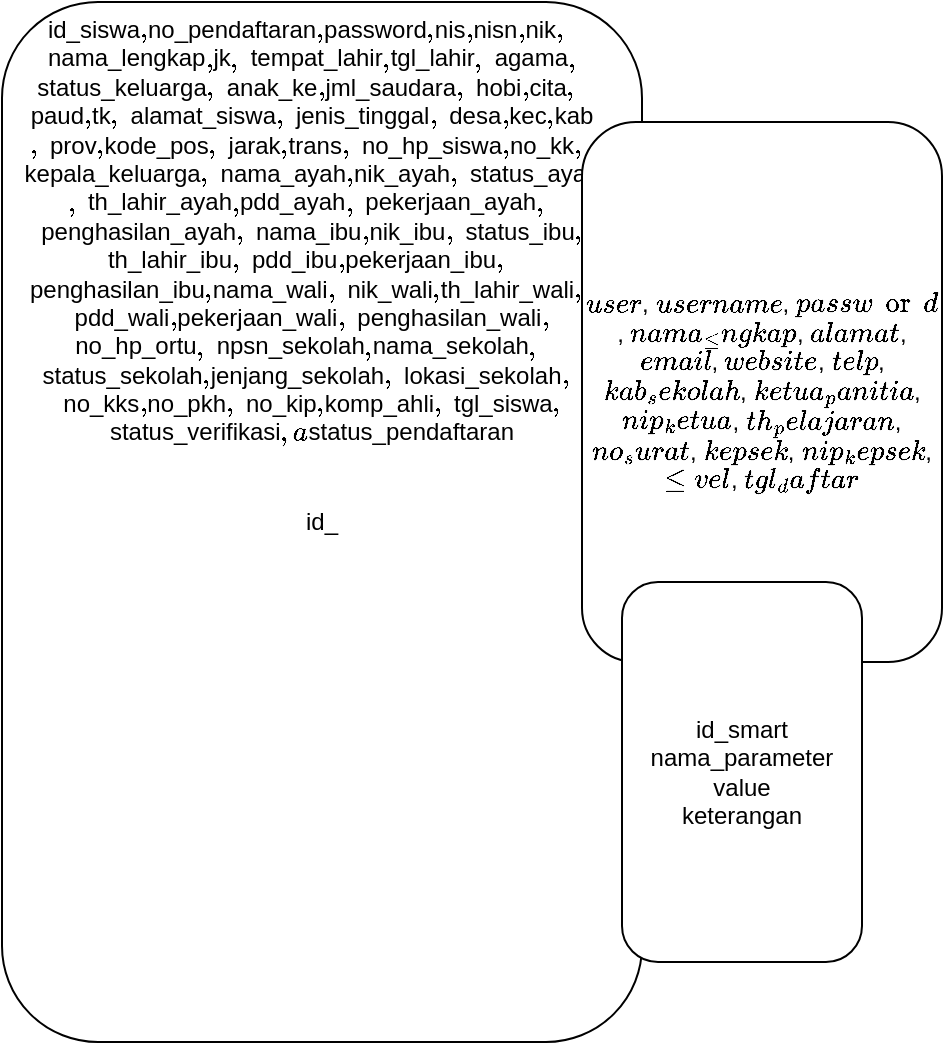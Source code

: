 <mxfile version="21.1.2" type="device" pages="2">
  <diagram name="UNF" id="EXdgNZL__ZQF4CbEVaxG">
    <mxGraphModel dx="941" dy="692" grid="1" gridSize="10" guides="1" tooltips="1" connect="1" arrows="1" fold="1" page="1" pageScale="1" pageWidth="850" pageHeight="1100" math="0" shadow="0">
      <root>
        <mxCell id="0" />
        <mxCell id="1" parent="0" />
        <mxCell id="q6C2PxlkfxcLR3eqs4WW-9" value="id_" style="rounded=1;whiteSpace=wrap;html=1;" parent="1" vertex="1">
          <mxGeometry x="190" y="70" width="320" height="520" as="geometry" />
        </mxCell>
        <mxCell id="q6C2PxlkfxcLR3eqs4WW-11" value="id_siswa`,`no_pendaftaran`&#xa;,`password`,`nis`,&#xa;`nisn`, `nik`,&#xa; `nama_lengkap`, `jk`, &#xa;`tempat_lahir`, `tgl_lahir`,&#xa; `agama`, `status_keluarga`, &#xa;`anak_ke`, `jml_saudara`, &#xa;`hobi`, `cita`, &#xa;`paud`, `tk`,&#xa; `alamat_siswa`, &#xa;`jenis_tinggal`, &#xa;`desa`, `kec`, `kab`,&#xa; `prov`, `kode_pos`, &#xa;`jarak`, `trans`, &#xa;`no_hp_siswa`, `no_kk`,&#xa; `kepala_keluarga`, &#xa;`nama_ayah`, `nik_ayah`,&#xa; `status_ayah`, &#xa;`th_lahir_ayah`, `pdd_ayah`,&#xa; `pekerjaan_ayah`,&#xa; `penghasilan_ayah`, &#xa;`nama_ibu`, `nik_ibu`, &#xa;`status_ibu`, `th_lahir_ibu`,&#xa; `pdd_ibu`, `pekerjaan_ibu`, &#xa;`penghasilan_ibu`, `nama_wali`,&#xa; `nik_wali`, `th_lahir_wali`,&#xa; `pdd_wali`, `pekerjaan_wali`, &#xa;`penghasilan_wali`, `no_hp_ortu`, &#xa;`npsn_sekolah`, `nama_sekolah`,&#xa; `status_sekolah`, `jenjang_sekolah`,&#xa; `lokasi_sekolah`,&#xa; `no_kks`, `no_pkh`,&#xa; `no_kip`, `komp_ahli`, &#xa;`tgl_siswa`, `status_verifikasi`,&#xa;a `status_pendaftaran" style="text;whiteSpace=wrap;html=1;align=center;" parent="1" vertex="1">
          <mxGeometry x="200" y="70" width="290" height="520" as="geometry" />
        </mxCell>
        <mxCell id="q6C2PxlkfxcLR3eqs4WW-12" value="`id_user`, `username`, `password`, `nama_lengkap`, `alamat`, `email`, `website`, `telp`, `kab_sekolah`, `ketua_panitia`, `nip_ketua`, `th_pelajaran`, `no_surat`, `kepsek`, `nip_kepsek`, `level`, `tgl_daftar`" style="rounded=1;whiteSpace=wrap;html=1;" parent="1" vertex="1">
          <mxGeometry x="480" y="130" width="180" height="270" as="geometry" />
        </mxCell>
        <mxCell id="q6C2PxlkfxcLR3eqs4WW-13" value="id_smart&lt;br&gt;nama_parameter&lt;br&gt;value&lt;br&gt;keterangan&lt;br&gt;" style="rounded=1;whiteSpace=wrap;html=1;" parent="1" vertex="1">
          <mxGeometry x="500" y="360" width="120" height="190" as="geometry" />
        </mxCell>
      </root>
    </mxGraphModel>
  </diagram>
  <diagram id="P04jMKJIJUmQEIFAWgmd" name="1NF">
    <mxGraphModel dx="1957" dy="1914" grid="1" gridSize="10" guides="1" tooltips="1" connect="1" arrows="1" fold="1" page="1" pageScale="1" pageWidth="850" pageHeight="1100" math="0" shadow="0">
      <root>
        <mxCell id="0" />
        <mxCell id="1" parent="0" />
        <mxCell id="G0jPaiVNC_Kk1-TMgvqG-5" style="edgeStyle=orthogonalEdgeStyle;rounded=0;orthogonalLoop=1;jettySize=auto;html=1;entryX=1;entryY=0.5;entryDx=0;entryDy=0;" edge="1" parent="1" source="LeXxGgaaJ81ok_0MWU6p-2" target="cxMkJyXWuvzoAk_hfJsl-1">
          <mxGeometry relative="1" as="geometry" />
        </mxCell>
        <mxCell id="LeXxGgaaJ81ok_0MWU6p-2" value="&lt;p style=&quot;margin:0px;margin-top:4px;text-align:center;text-decoration:underline;&quot;&gt;&lt;b&gt;Siswa&lt;/b&gt;&lt;/p&gt;&lt;hr&gt;&lt;p style=&quot;margin:0px;margin-left:8px;&quot;&gt;id_siswa`,&lt;br&gt;`no_pendaftaran`&lt;br style=&quot;border-color: var(--border-color); text-align: center;&quot;&gt;&lt;span style=&quot;text-align: center;&quot;&gt;,`password`,`nis`,&lt;/span&gt;&lt;br style=&quot;border-color: var(--border-color); text-align: center;&quot;&gt;&lt;span style=&quot;text-align: center;&quot;&gt;`nisn`, `nik`,&lt;/span&gt;&lt;br style=&quot;border-color: var(--border-color); text-align: center;&quot;&gt;&lt;span style=&quot;text-align: center;&quot;&gt;&amp;nbsp;`nama_lengkap`,&amp;nbsp;&lt;/span&gt;&lt;span style=&quot;text-align: center; background-color: initial;&quot;&gt;`jk`,&amp;nbsp;&lt;/span&gt;&lt;/p&gt;&lt;p style=&quot;margin:0px;margin-left:8px;&quot;&gt;&lt;span style=&quot;text-align: center;&quot;&gt;`tempat_lahir`, `tgl_lahir`,&lt;/span&gt;&lt;br style=&quot;border-color: var(--border-color); text-align: center;&quot;&gt;&lt;span style=&quot;text-align: center;&quot;&gt;&amp;nbsp;`agama`, `status_keluarga`,&amp;nbsp;&lt;/span&gt;&lt;br style=&quot;border-color: var(--border-color); text-align: center;&quot;&gt;&lt;span style=&quot;text-align: center;&quot;&gt;`anak_ke`, `jml_saudara`,&amp;nbsp;&lt;/span&gt;&lt;br style=&quot;border-color: var(--border-color); text-align: center;&quot;&gt;&lt;span style=&quot;text-align: center;&quot;&gt;`hobi`, `cita`,&amp;nbsp;&lt;/span&gt;&lt;br style=&quot;border-color: var(--border-color); text-align: center;&quot;&gt;&lt;span style=&quot;text-align: center;&quot;&gt;`paud`, `tk`,&lt;/span&gt;&lt;br&gt;&lt;/p&gt;" style="verticalAlign=top;align=left;overflow=fill;fontSize=12;fontFamily=Helvetica;html=1;whiteSpace=wrap;" parent="1" vertex="1">
          <mxGeometry x="110" y="70" width="160" height="190" as="geometry" />
        </mxCell>
        <mxCell id="G0jPaiVNC_Kk1-TMgvqG-2" style="edgeStyle=orthogonalEdgeStyle;rounded=0;orthogonalLoop=1;jettySize=auto;html=1;entryX=1.047;entryY=0.579;entryDx=0;entryDy=0;entryPerimeter=0;" edge="1" parent="1" source="MRNtDIEsQFSsg2jeH4SE-1" target="LeXxGgaaJ81ok_0MWU6p-2">
          <mxGeometry relative="1" as="geometry" />
        </mxCell>
        <mxCell id="MRNtDIEsQFSsg2jeH4SE-1" value="&lt;p style=&quot;margin:0px;margin-top:4px;text-align:center;text-decoration:underline;&quot;&gt;&lt;b&gt;Wali Siswa&lt;/b&gt;&lt;/p&gt;&lt;hr&gt;&lt;p style=&quot;margin:0px;margin-left:8px;&quot;&gt;`kepala_keluarga`,&amp;nbsp;&lt;br style=&quot;border-color: var(--border-color); text-align: center;&quot;&gt;&lt;span style=&quot;text-align: center;&quot;&gt;`nama_ayah`, `nik_ayah`,&lt;/span&gt;&lt;br style=&quot;border-color: var(--border-color); text-align: center;&quot;&gt;&lt;span style=&quot;text-align: center;&quot;&gt;&amp;nbsp;`status_ayah`,&amp;nbsp;&lt;/span&gt;&lt;br style=&quot;border-color: var(--border-color); text-align: center;&quot;&gt;&lt;span style=&quot;text-align: center;&quot;&gt;`th_lahir_ayah`, `pdd_ayah`,&lt;/span&gt;&lt;br style=&quot;border-color: var(--border-color); text-align: center;&quot;&gt;&lt;span style=&quot;text-align: center;&quot;&gt;&amp;nbsp;`pekerjaan_ayah`,&lt;/span&gt;&lt;br style=&quot;border-color: var(--border-color); text-align: center;&quot;&gt;&lt;span style=&quot;text-align: center;&quot;&gt;&amp;nbsp;`penghasilan_ayah`,&amp;nbsp;&lt;/span&gt;&lt;br style=&quot;border-color: var(--border-color); text-align: center;&quot;&gt;&lt;span style=&quot;text-align: center;&quot;&gt;`nama_ibu`, `nik_ibu`,&amp;nbsp;&lt;/span&gt;&lt;br style=&quot;border-color: var(--border-color); text-align: center;&quot;&gt;&lt;span style=&quot;text-align: center;&quot;&gt;`status_ibu`, `th_lahir_ibu`,&lt;/span&gt;&lt;br style=&quot;border-color: var(--border-color); text-align: center;&quot;&gt;&lt;span style=&quot;text-align: center;&quot;&gt;&amp;nbsp;`pdd_ibu`, `pekerjaan_ibu`,&amp;nbsp;&lt;/span&gt;&lt;br style=&quot;border-color: var(--border-color); text-align: center;&quot;&gt;&lt;span style=&quot;text-align: center;&quot;&gt;`penghasilan_ibu`, `nama_wali`,&lt;/span&gt;&lt;br style=&quot;border-color: var(--border-color); text-align: center;&quot;&gt;&lt;span style=&quot;text-align: center;&quot;&gt;&amp;nbsp;`nik_wali`, `th_lahir_wali`,&lt;/span&gt;&lt;br style=&quot;border-color: var(--border-color); text-align: center;&quot;&gt;&lt;span style=&quot;text-align: center;&quot;&gt;&amp;nbsp;`pdd_wali`, `pekerjaan_wali`,&amp;nbsp;&lt;/span&gt;&lt;br&gt;&lt;/p&gt;" style="verticalAlign=top;align=left;overflow=fill;fontSize=12;fontFamily=Helvetica;html=1;whiteSpace=wrap;" parent="1" vertex="1">
          <mxGeometry x="370" y="240" width="160" height="240" as="geometry" />
        </mxCell>
        <mxCell id="cxMkJyXWuvzoAk_hfJsl-1" value="&lt;p style=&quot;margin:0px;margin-top:4px;text-align:center;text-decoration:underline;&quot;&gt;&lt;b&gt;Panitia&lt;/b&gt;&lt;/p&gt;&lt;hr&gt;&lt;p style=&quot;margin:0px;margin-left:8px;&quot;&gt;`id_user`, `username`, `password`, `nama_lengkap`, `alamat`, `email`, `website`, `telp`, `kab_sekolah`, `ketua_panitia`, `nip_ketua`, `th_pelajaran`, `no_surat`, `kepsek`, `nip_kepsek`, `level`, `tgl_daftar`&lt;br&gt;&lt;/p&gt;" style="verticalAlign=top;align=left;overflow=fill;fontSize=12;fontFamily=Helvetica;html=1;whiteSpace=wrap;" parent="1" vertex="1">
          <mxGeometry x="-120" y="70" width="160" height="190" as="geometry" />
        </mxCell>
        <mxCell id="G0jPaiVNC_Kk1-TMgvqG-3" style="edgeStyle=orthogonalEdgeStyle;rounded=0;orthogonalLoop=1;jettySize=auto;html=1;" edge="1" parent="1" source="rGAPPFlHvlFykrJGB_a3-1" target="LeXxGgaaJ81ok_0MWU6p-2">
          <mxGeometry relative="1" as="geometry" />
        </mxCell>
        <mxCell id="rGAPPFlHvlFykrJGB_a3-1" value="&lt;p style=&quot;margin:0px;margin-top:4px;text-align:center;text-decoration:underline;&quot;&gt;&lt;b&gt;Sekolah&lt;/b&gt;&lt;/p&gt;&lt;hr&gt;`npsn_sekolah`, `nama_sekolah`,&lt;br style=&quot;border-color: var(--border-color); text-align: center;&quot;&gt;&lt;span style=&quot;text-align: center;&quot;&gt;&amp;nbsp;`status_sekolah`, `jenjang_sekolah`,&lt;/span&gt;&lt;br style=&quot;border-color: var(--border-color); text-align: center;&quot;&gt;&lt;span style=&quot;text-align: center;&quot;&gt;&amp;nbsp;`lokasi_sekolah`,&lt;/span&gt;&lt;br style=&quot;border-color: var(--border-color); text-align: center;&quot;&gt;&lt;span style=&quot;text-align: center;&quot;&gt;&amp;nbsp;`no_kks`, `no_pkh`,&lt;/span&gt;&lt;br style=&quot;border-color: var(--border-color); text-align: center;&quot;&gt;&lt;span style=&quot;text-align: center;&quot;&gt;&amp;nbsp;`no_kip`, `komp_ahli`,&amp;nbsp;&lt;/span&gt;&lt;br style=&quot;border-color: var(--border-color); text-align: center;&quot;&gt;&lt;span style=&quot;text-align: center;&quot;&gt;`tgl_siswa`, `status_verifikasi`,&lt;/span&gt;&lt;br style=&quot;border-color: var(--border-color); text-align: center;&quot;&gt;&lt;span style=&quot;text-align: center;&quot;&gt;a `status_pendaftaran&#39;&lt;br&gt;rata_nilai,&lt;br&gt;&lt;/span&gt;&lt;p style=&quot;margin:0px;margin-left:8px;&quot;&gt;&lt;span style=&quot;text-align: center;&quot;&gt;,&amp;nbsp;&lt;/span&gt;&lt;br&gt;&lt;/p&gt;" style="verticalAlign=top;align=left;overflow=fill;fontSize=12;fontFamily=Helvetica;html=1;whiteSpace=wrap;" parent="1" vertex="1">
          <mxGeometry x="110" y="330" width="160" height="200" as="geometry" />
        </mxCell>
        <mxCell id="G0jPaiVNC_Kk1-TMgvqG-4" style="edgeStyle=orthogonalEdgeStyle;rounded=0;orthogonalLoop=1;jettySize=auto;html=1;" edge="1" parent="1" source="_VhAa-NkqI_s2_ADVt_v-1" target="LeXxGgaaJ81ok_0MWU6p-2">
          <mxGeometry relative="1" as="geometry" />
        </mxCell>
        <mxCell id="_VhAa-NkqI_s2_ADVt_v-1" value="&lt;p style=&quot;margin:0px;margin-top:4px;text-align:center;text-decoration:underline;&quot;&gt;&lt;b&gt;Prestasi&lt;/b&gt;&lt;/p&gt;&lt;hr&gt;&lt;p style=&quot;text-align: center; margin: 0px 0px 0px 8px;&quot;&gt;`&lt;br&gt;&lt;/p&gt;&lt;div style=&quot;text-align: center;&quot;&gt;&lt;span style=&quot;background-color: initial;&quot;&gt;id_prestasi&lt;/span&gt;&lt;/div&gt;&lt;div style=&quot;text-align: center;&quot;&gt;&lt;span style=&quot;background-color: initial;&quot;&gt;nama_prestasi&lt;br&gt;jenjang&lt;br&gt;tanggal&lt;br&gt;peringkat&lt;br&gt;sertifikat&lt;br&gt;&lt;/span&gt;&lt;/div&gt;&lt;span style=&quot;&quot;&gt;&lt;div style=&quot;text-align: center;&quot;&gt;&lt;span style=&quot;background-color: initial;&quot;&gt;keterangan&lt;/span&gt;&lt;/div&gt;&lt;/span&gt;" style="verticalAlign=top;align=left;overflow=fill;fontSize=12;fontFamily=Helvetica;html=1;whiteSpace=wrap;" parent="1" vertex="1">
          <mxGeometry x="320" y="-40" width="150" height="160" as="geometry" />
        </mxCell>
      </root>
    </mxGraphModel>
  </diagram>
</mxfile>
